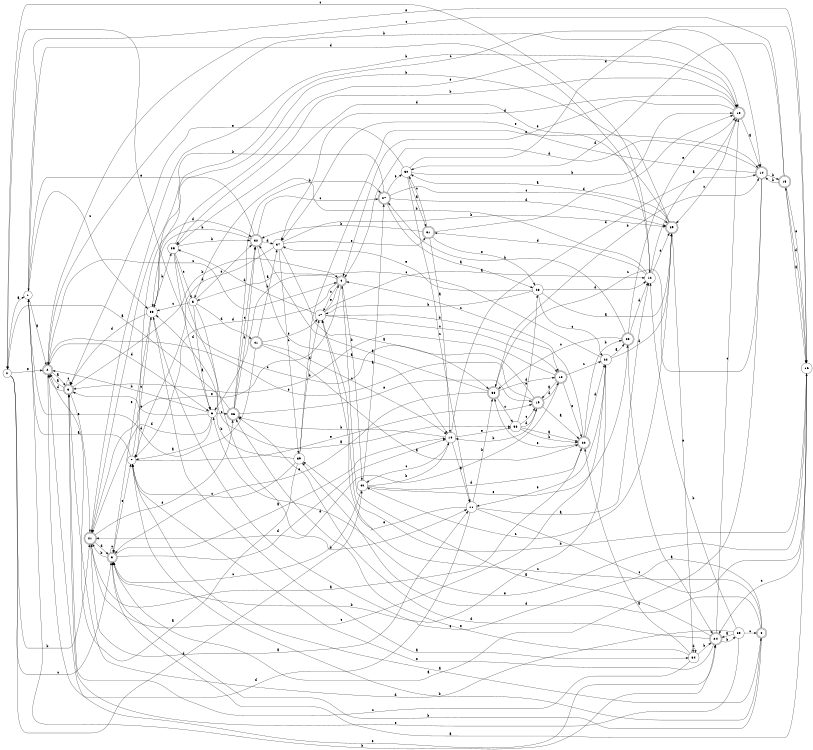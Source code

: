 digraph n34_7 {
__start0 [label="" shape="none"];

rankdir=LR;
size="8,5";

s0 [style="filled", color="black", fillcolor="white" shape="circle", label="0"];
s1 [style="filled", color="black", fillcolor="white" shape="circle", label="1"];
s2 [style="rounded,filled", color="black", fillcolor="white" shape="doublecircle", label="2"];
s3 [style="rounded,filled", color="black", fillcolor="white" shape="doublecircle", label="3"];
s4 [style="rounded,filled", color="black", fillcolor="white" shape="doublecircle", label="4"];
s5 [style="filled", color="black", fillcolor="white" shape="circle", label="5"];
s6 [style="filled", color="black", fillcolor="white" shape="circle", label="6"];
s7 [style="filled", color="black", fillcolor="white" shape="circle", label="7"];
s8 [style="rounded,filled", color="black", fillcolor="white" shape="doublecircle", label="8"];
s9 [style="rounded,filled", color="black", fillcolor="white" shape="doublecircle", label="9"];
s10 [style="filled", color="black", fillcolor="white" shape="circle", label="10"];
s11 [style="filled", color="black", fillcolor="white" shape="circle", label="11"];
s12 [style="filled", color="black", fillcolor="white" shape="circle", label="12"];
s13 [style="rounded,filled", color="black", fillcolor="white" shape="doublecircle", label="13"];
s14 [style="rounded,filled", color="black", fillcolor="white" shape="doublecircle", label="14"];
s15 [style="rounded,filled", color="black", fillcolor="white" shape="doublecircle", label="15"];
s16 [style="filled", color="black", fillcolor="white" shape="circle", label="16"];
s17 [style="filled", color="black", fillcolor="white" shape="circle", label="17"];
s18 [style="rounded,filled", color="black", fillcolor="white" shape="doublecircle", label="18"];
s19 [style="rounded,filled", color="black", fillcolor="white" shape="doublecircle", label="19"];
s20 [style="rounded,filled", color="black", fillcolor="white" shape="doublecircle", label="20"];
s21 [style="rounded,filled", color="black", fillcolor="white" shape="doublecircle", label="21"];
s22 [style="filled", color="black", fillcolor="white" shape="circle", label="22"];
s23 [style="rounded,filled", color="black", fillcolor="white" shape="doublecircle", label="23"];
s24 [style="rounded,filled", color="black", fillcolor="white" shape="doublecircle", label="24"];
s25 [style="filled", color="black", fillcolor="white" shape="circle", label="25"];
s26 [style="rounded,filled", color="black", fillcolor="white" shape="doublecircle", label="26"];
s27 [style="rounded,filled", color="black", fillcolor="white" shape="doublecircle", label="27"];
s28 [style="filled", color="black", fillcolor="white" shape="circle", label="28"];
s29 [style="rounded,filled", color="black", fillcolor="white" shape="doublecircle", label="29"];
s30 [style="filled", color="black", fillcolor="white" shape="circle", label="30"];
s31 [style="rounded,filled", color="black", fillcolor="white" shape="doublecircle", label="31"];
s32 [style="rounded,filled", color="black", fillcolor="white" shape="doublecircle", label="32"];
s33 [style="filled", color="black", fillcolor="white" shape="circle", label="33"];
s34 [style="filled", color="black", fillcolor="white" shape="circle", label="34"];
s35 [style="filled", color="black", fillcolor="white" shape="circle", label="35"];
s36 [style="filled", color="black", fillcolor="white" shape="circle", label="36"];
s37 [style="filled", color="black", fillcolor="white" shape="circle", label="37"];
s38 [style="rounded,filled", color="black", fillcolor="white" shape="doublecircle", label="38"];
s39 [style="filled", color="black", fillcolor="white" shape="circle", label="39"];
s40 [style="filled", color="black", fillcolor="white" shape="circle", label="40"];
s41 [style="rounded,filled", color="black", fillcolor="white" shape="doublecircle", label="41"];
s0 -> s1 [label="a"];
s0 -> s21 [label="b"];
s0 -> s9 [label="c"];
s0 -> s40 [label="d"];
s0 -> s2 [label="e"];
s1 -> s2 [label="a"];
s1 -> s24 [label="b"];
s1 -> s33 [label="c"];
s1 -> s12 [label="d"];
s1 -> s16 [label="e"];
s2 -> s3 [label="a"];
s2 -> s13 [label="b"];
s2 -> s4 [label="c"];
s2 -> s6 [label="d"];
s2 -> s24 [label="e"];
s3 -> s2 [label="a"];
s3 -> s4 [label="b"];
s3 -> s3 [label="c"];
s3 -> s2 [label="d"];
s3 -> s21 [label="e"];
s4 -> s5 [label="a"];
s4 -> s40 [label="b"];
s4 -> s17 [label="c"];
s4 -> s7 [label="d"];
s4 -> s21 [label="e"];
s5 -> s6 [label="a"];
s5 -> s11 [label="b"];
s5 -> s33 [label="c"];
s5 -> s41 [label="d"];
s5 -> s32 [label="e"];
s6 -> s7 [label="a"];
s6 -> s2 [label="b"];
s6 -> s26 [label="c"];
s6 -> s21 [label="d"];
s6 -> s3 [label="e"];
s7 -> s1 [label="a"];
s7 -> s8 [label="b"];
s7 -> s33 [label="c"];
s7 -> s32 [label="d"];
s7 -> s19 [label="e"];
s8 -> s7 [label="a"];
s8 -> s9 [label="b"];
s8 -> s17 [label="c"];
s8 -> s39 [label="d"];
s8 -> s33 [label="e"];
s9 -> s10 [label="a"];
s9 -> s21 [label="b"];
s9 -> s9 [label="c"];
s9 -> s10 [label="d"];
s9 -> s7 [label="e"];
s10 -> s11 [label="a"];
s10 -> s26 [label="b"];
s10 -> s40 [label="c"];
s10 -> s14 [label="d"];
s10 -> s36 [label="e"];
s11 -> s12 [label="a"];
s11 -> s38 [label="b"];
s11 -> s16 [label="c"];
s11 -> s2 [label="d"];
s11 -> s39 [label="e"];
s12 -> s13 [label="a"];
s12 -> s5 [label="b"];
s12 -> s0 [label="c"];
s12 -> s31 [label="d"];
s12 -> s29 [label="e"];
s13 -> s14 [label="a"];
s13 -> s35 [label="b"];
s13 -> s29 [label="c"];
s13 -> s37 [label="d"];
s13 -> s4 [label="e"];
s14 -> s9 [label="a"];
s14 -> s15 [label="b"];
s14 -> s38 [label="c"];
s14 -> s4 [label="d"];
s14 -> s37 [label="e"];
s15 -> s16 [label="a"];
s15 -> s14 [label="b"];
s15 -> s2 [label="c"];
s15 -> s30 [label="d"];
s15 -> s16 [label="e"];
s16 -> s9 [label="a"];
s16 -> s17 [label="b"];
s16 -> s24 [label="c"];
s16 -> s15 [label="d"];
s16 -> s6 [label="e"];
s17 -> s12 [label="a"];
s17 -> s18 [label="b"];
s17 -> s18 [label="c"];
s17 -> s35 [label="d"];
s17 -> s4 [label="e"];
s18 -> s19 [label="a"];
s18 -> s3 [label="b"];
s18 -> s22 [label="c"];
s18 -> s21 [label="d"];
s18 -> s20 [label="e"];
s19 -> s20 [label="a"];
s19 -> s10 [label="b"];
s19 -> s0 [label="c"];
s19 -> s18 [label="d"];
s19 -> s2 [label="e"];
s20 -> s21 [label="a"];
s20 -> s23 [label="b"];
s20 -> s4 [label="c"];
s20 -> s22 [label="d"];
s20 -> s38 [label="e"];
s21 -> s11 [label="a"];
s21 -> s13 [label="b"];
s21 -> s22 [label="c"];
s21 -> s9 [label="d"];
s21 -> s26 [label="e"];
s22 -> s23 [label="a"];
s22 -> s9 [label="b"];
s22 -> s6 [label="c"];
s22 -> s29 [label="d"];
s22 -> s11 [label="e"];
s23 -> s24 [label="a"];
s23 -> s27 [label="b"];
s23 -> s38 [label="c"];
s23 -> s12 [label="d"];
s23 -> s13 [label="e"];
s24 -> s4 [label="a"];
s24 -> s25 [label="b"];
s24 -> s13 [label="c"];
s24 -> s26 [label="d"];
s24 -> s7 [label="e"];
s25 -> s24 [label="a"];
s25 -> s12 [label="b"];
s25 -> s8 [label="c"];
s25 -> s3 [label="d"];
s25 -> s3 [label="e"];
s26 -> s0 [label="a"];
s26 -> s27 [label="b"];
s26 -> s32 [label="c"];
s26 -> s32 [label="d"];
s26 -> s19 [label="e"];
s27 -> s28 [label="a"];
s27 -> s21 [label="b"];
s27 -> s29 [label="c"];
s27 -> s29 [label="d"];
s27 -> s30 [label="e"];
s28 -> s29 [label="a"];
s28 -> s17 [label="b"];
s28 -> s22 [label="c"];
s28 -> s12 [label="d"];
s28 -> s37 [label="e"];
s29 -> s30 [label="a"];
s29 -> s33 [label="b"];
s29 -> s40 [label="c"];
s29 -> s35 [label="d"];
s29 -> s34 [label="e"];
s30 -> s31 [label="a"];
s30 -> s13 [label="b"];
s30 -> s11 [label="c"];
s30 -> s16 [label="d"];
s30 -> s3 [label="e"];
s31 -> s10 [label="a"];
s31 -> s32 [label="b"];
s31 -> s30 [label="c"];
s31 -> s13 [label="d"];
s31 -> s28 [label="e"];
s32 -> s10 [label="a"];
s32 -> s33 [label="b"];
s32 -> s27 [label="c"];
s32 -> s37 [label="d"];
s32 -> s1 [label="e"];
s33 -> s34 [label="a"];
s33 -> s35 [label="b"];
s33 -> s14 [label="c"];
s33 -> s3 [label="d"];
s33 -> s9 [label="e"];
s34 -> s20 [label="a"];
s34 -> s24 [label="b"];
s34 -> s3 [label="c"];
s34 -> s34 [label="d"];
s34 -> s26 [label="e"];
s35 -> s36 [label="a"];
s35 -> s32 [label="b"];
s35 -> s5 [label="c"];
s35 -> s6 [label="d"];
s35 -> s13 [label="e"];
s36 -> s20 [label="a"];
s36 -> s20 [label="b"];
s36 -> s19 [label="c"];
s36 -> s19 [label="d"];
s36 -> s28 [label="e"];
s37 -> s38 [label="a"];
s37 -> s29 [label="b"];
s37 -> s39 [label="c"];
s37 -> s7 [label="d"];
s37 -> s31 [label="e"];
s38 -> s32 [label="a"];
s38 -> s14 [label="b"];
s38 -> s36 [label="c"];
s38 -> s18 [label="d"];
s38 -> s9 [label="e"];
s39 -> s2 [label="a"];
s39 -> s33 [label="b"];
s39 -> s7 [label="c"];
s39 -> s17 [label="d"];
s39 -> s14 [label="e"];
s40 -> s27 [label="a"];
s40 -> s10 [label="b"];
s40 -> s9 [label="c"];
s40 -> s20 [label="d"];
s40 -> s23 [label="e"];
s41 -> s20 [label="a"];
s41 -> s37 [label="b"];
s41 -> s10 [label="c"];
s41 -> s1 [label="d"];
s41 -> s17 [label="e"];

}